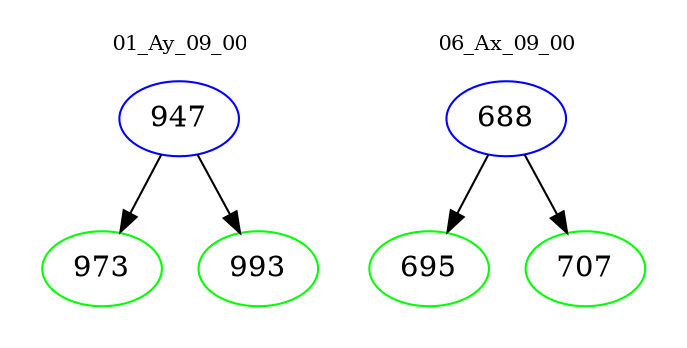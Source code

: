 digraph{
subgraph cluster_0 {
color = white
label = "01_Ay_09_00";
fontsize=10;
T0_947 [label="947", color="blue"]
T0_947 -> T0_973 [color="black"]
T0_973 [label="973", color="green"]
T0_947 -> T0_993 [color="black"]
T0_993 [label="993", color="green"]
}
subgraph cluster_1 {
color = white
label = "06_Ax_09_00";
fontsize=10;
T1_688 [label="688", color="blue"]
T1_688 -> T1_695 [color="black"]
T1_695 [label="695", color="green"]
T1_688 -> T1_707 [color="black"]
T1_707 [label="707", color="green"]
}
}
